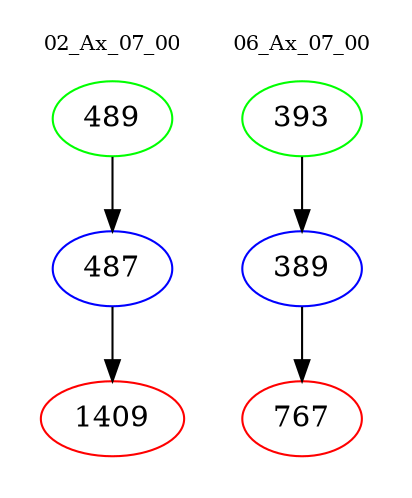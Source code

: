 digraph{
subgraph cluster_0 {
color = white
label = "02_Ax_07_00";
fontsize=10;
T0_489 [label="489", color="green"]
T0_489 -> T0_487 [color="black"]
T0_487 [label="487", color="blue"]
T0_487 -> T0_1409 [color="black"]
T0_1409 [label="1409", color="red"]
}
subgraph cluster_1 {
color = white
label = "06_Ax_07_00";
fontsize=10;
T1_393 [label="393", color="green"]
T1_393 -> T1_389 [color="black"]
T1_389 [label="389", color="blue"]
T1_389 -> T1_767 [color="black"]
T1_767 [label="767", color="red"]
}
}
